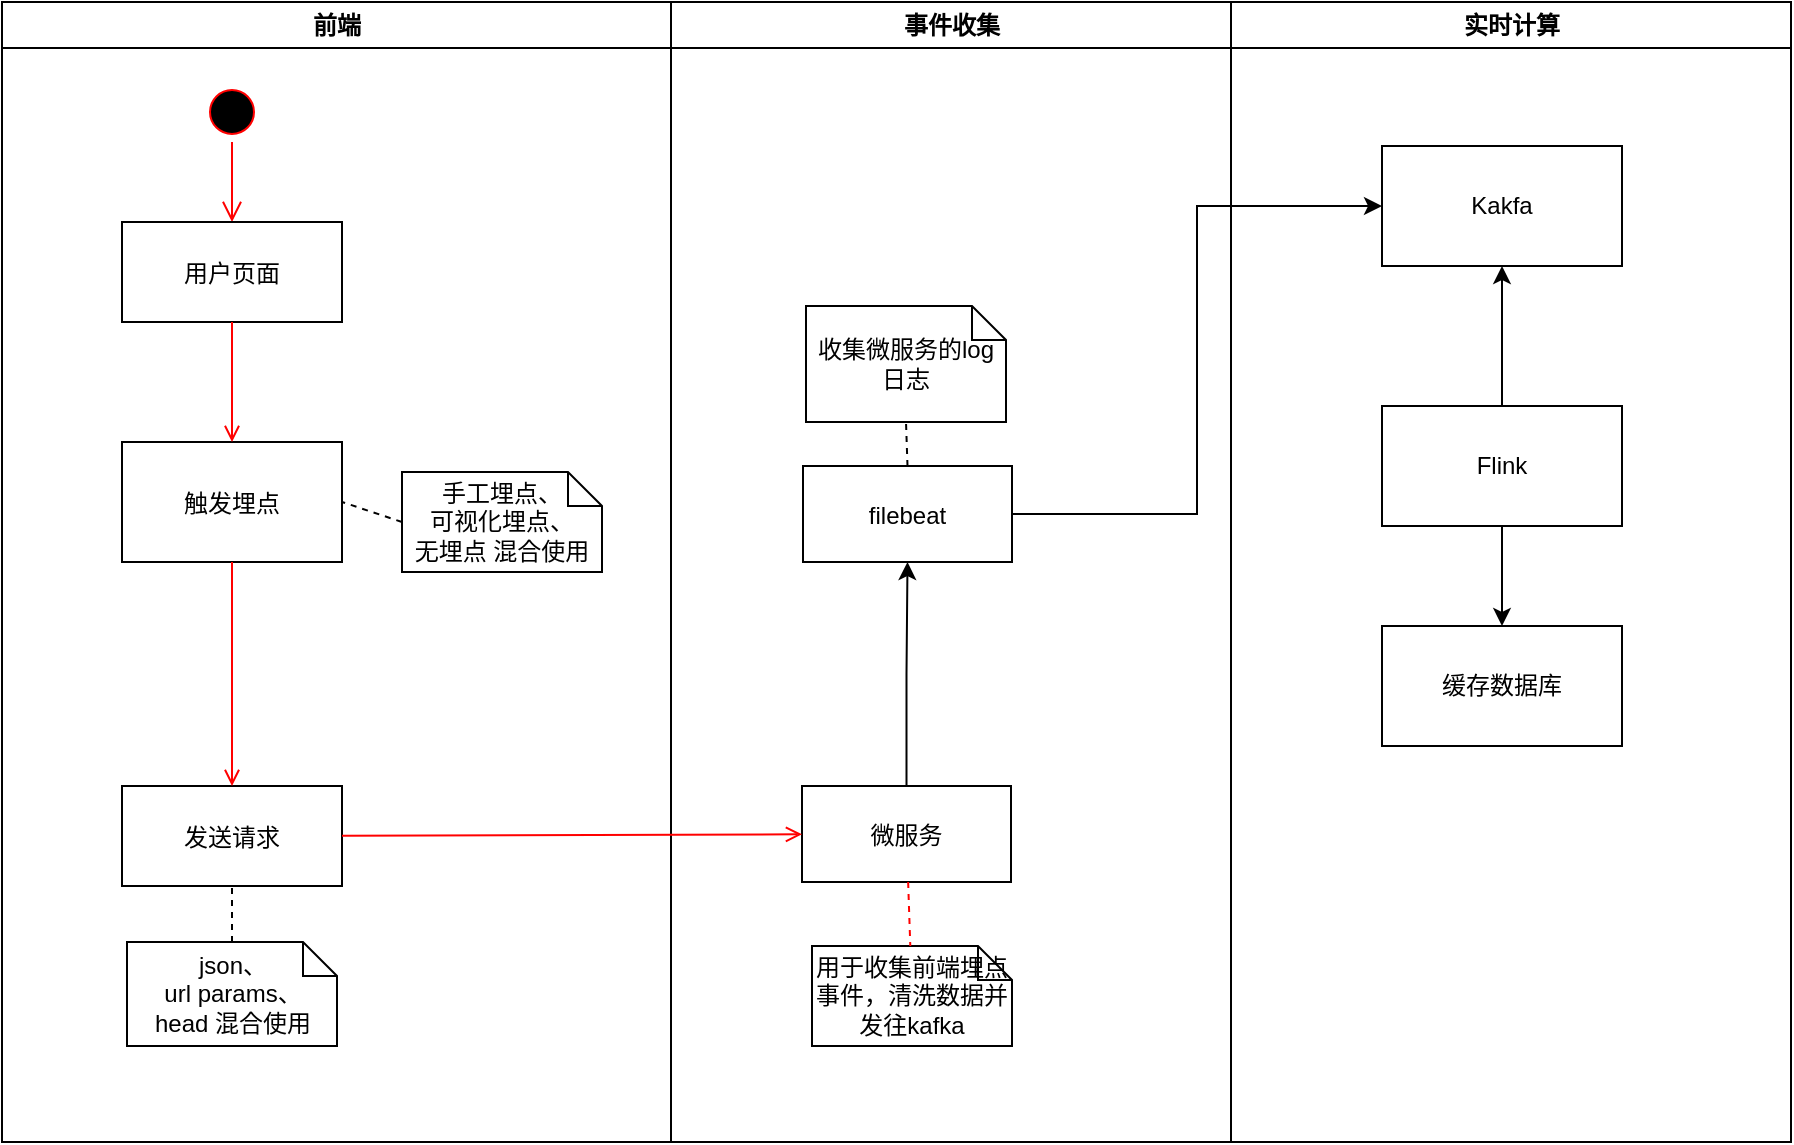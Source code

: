 <mxfile version="12.9.14" type="device"><diagram name="Page-1" id="e7e014a7-5840-1c2e-5031-d8a46d1fe8dd"><mxGraphModel dx="1422" dy="713" grid="1" gridSize="10" guides="1" tooltips="1" connect="1" arrows="1" fold="1" page="1" pageScale="1" pageWidth="1169" pageHeight="826" background="#ffffff" math="0" shadow="0"><root><mxCell id="0"/><mxCell id="1" parent="0"/><mxCell id="2" value="前端" style="swimlane;whiteSpace=wrap" parent="1" vertex="1"><mxGeometry x="110" y="128" width="334.5" height="570" as="geometry"/></mxCell><mxCell id="5" value="" style="ellipse;shape=startState;fillColor=#000000;strokeColor=#ff0000;" parent="2" vertex="1"><mxGeometry x="100" y="40" width="30" height="30" as="geometry"/></mxCell><mxCell id="6" value="" style="edgeStyle=elbowEdgeStyle;elbow=horizontal;verticalAlign=bottom;endArrow=open;endSize=8;strokeColor=#FF0000;endFill=1;rounded=0" parent="2" source="5" target="7" edge="1"><mxGeometry x="100" y="40" as="geometry"><mxPoint x="115" y="110" as="targetPoint"/></mxGeometry></mxCell><mxCell id="7" value="用户页面" style="" parent="2" vertex="1"><mxGeometry x="60" y="110" width="110" height="50" as="geometry"/></mxCell><mxCell id="8" value="触发埋点" style="" parent="2" vertex="1"><mxGeometry x="60" y="220" width="110" height="60" as="geometry"/></mxCell><mxCell id="9" value="" style="endArrow=open;strokeColor=#FF0000;endFill=1;rounded=0" parent="2" source="7" target="8" edge="1"><mxGeometry relative="1" as="geometry"/></mxCell><mxCell id="10" value="发送请求" style="" parent="2" vertex="1"><mxGeometry x="60" y="392" width="110" height="50" as="geometry"/></mxCell><mxCell id="11" value="" style="endArrow=open;strokeColor=#FF0000;endFill=1;rounded=0" parent="2" source="8" target="10" edge="1"><mxGeometry relative="1" as="geometry"/></mxCell><mxCell id="i29HGNEgeo-bwB2-sj-P-41" value="json、&#10;url params、&#10;head 混合使用" style="shape=note;whiteSpace=wrap;size=17" vertex="1" parent="2"><mxGeometry x="62.5" y="470" width="105" height="52" as="geometry"/></mxCell><mxCell id="i29HGNEgeo-bwB2-sj-P-43" value="手工埋点、&#10;可视化埋点、&#10;无埋点 混合使用" style="shape=note;whiteSpace=wrap;size=17" vertex="1" parent="2"><mxGeometry x="200" y="235" width="100" height="50" as="geometry"/></mxCell><mxCell id="i29HGNEgeo-bwB2-sj-P-59" value="" style="endArrow=none;dashed=1;html=1;entryX=0.5;entryY=1;entryDx=0;entryDy=0;exitX=0.5;exitY=0;exitDx=0;exitDy=0;exitPerimeter=0;" edge="1" parent="2" source="i29HGNEgeo-bwB2-sj-P-41" target="10"><mxGeometry width="50" height="50" relative="1" as="geometry"><mxPoint x="190" y="492" as="sourcePoint"/><mxPoint x="240" y="442" as="targetPoint"/></mxGeometry></mxCell><mxCell id="i29HGNEgeo-bwB2-sj-P-61" value="" style="endArrow=none;dashed=1;html=1;entryX=1;entryY=0.5;entryDx=0;entryDy=0;exitX=0;exitY=0.5;exitDx=0;exitDy=0;exitPerimeter=0;" edge="1" parent="2" source="i29HGNEgeo-bwB2-sj-P-43" target="8"><mxGeometry width="50" height="50" relative="1" as="geometry"><mxPoint x="220" y="382" as="sourcePoint"/><mxPoint x="270" y="332" as="targetPoint"/></mxGeometry></mxCell><mxCell id="3" value="事件收集" style="swimlane;whiteSpace=wrap" parent="1" vertex="1"><mxGeometry x="444.5" y="128" width="280" height="570" as="geometry"/></mxCell><mxCell id="i29HGNEgeo-bwB2-sj-P-49" style="edgeStyle=orthogonalEdgeStyle;rounded=0;orthogonalLoop=1;jettySize=auto;html=1;" edge="1" parent="3" source="18" target="i29HGNEgeo-bwB2-sj-P-48"><mxGeometry relative="1" as="geometry"/></mxCell><mxCell id="18" value="微服务" style="" parent="3" vertex="1"><mxGeometry x="65.5" y="392" width="104.5" height="48" as="geometry"/></mxCell><mxCell id="31" value="用于收集前端埋点事件，清洗数据并发往kafka" style="shape=note;whiteSpace=wrap;size=17" parent="3" vertex="1"><mxGeometry x="70.5" y="472" width="100" height="50" as="geometry"/></mxCell><mxCell id="32" value="" style="endArrow=none;strokeColor=#FF0000;endFill=0;rounded=0;dashed=1" parent="3" source="18" target="31" edge="1"><mxGeometry relative="1" as="geometry"/></mxCell><mxCell id="i29HGNEgeo-bwB2-sj-P-48" value="filebeat" style="" vertex="1" parent="3"><mxGeometry x="66" y="232" width="104.5" height="48" as="geometry"/></mxCell><mxCell id="i29HGNEgeo-bwB2-sj-P-51" value="收集微服务的log日志" style="shape=note;whiteSpace=wrap;size=17" vertex="1" parent="3"><mxGeometry x="67.5" y="152" width="100" height="58" as="geometry"/></mxCell><mxCell id="i29HGNEgeo-bwB2-sj-P-62" value="" style="endArrow=none;dashed=1;html=1;entryX=0.5;entryY=1;entryDx=0;entryDy=0;entryPerimeter=0;exitX=0.5;exitY=0;exitDx=0;exitDy=0;" edge="1" parent="3" source="i29HGNEgeo-bwB2-sj-P-48" target="i29HGNEgeo-bwB2-sj-P-51"><mxGeometry width="50" height="50" relative="1" as="geometry"><mxPoint x="185.5" y="362" as="sourcePoint"/><mxPoint x="235.5" y="312" as="targetPoint"/></mxGeometry></mxCell><mxCell id="4" value="实时计算" style="swimlane;whiteSpace=wrap" parent="1" vertex="1"><mxGeometry x="724.5" y="128" width="280" height="570" as="geometry"/></mxCell><mxCell id="i29HGNEgeo-bwB2-sj-P-46" value="Kakfa" style="rounded=0;whiteSpace=wrap;html=1;" vertex="1" parent="4"><mxGeometry x="75.5" y="72" width="120" height="60" as="geometry"/></mxCell><mxCell id="i29HGNEgeo-bwB2-sj-P-55" style="edgeStyle=orthogonalEdgeStyle;rounded=0;orthogonalLoop=1;jettySize=auto;html=1;entryX=0.5;entryY=1;entryDx=0;entryDy=0;" edge="1" parent="4" source="i29HGNEgeo-bwB2-sj-P-54" target="i29HGNEgeo-bwB2-sj-P-46"><mxGeometry relative="1" as="geometry"/></mxCell><mxCell id="i29HGNEgeo-bwB2-sj-P-57" style="edgeStyle=orthogonalEdgeStyle;rounded=0;orthogonalLoop=1;jettySize=auto;html=1;" edge="1" parent="4" source="i29HGNEgeo-bwB2-sj-P-54" target="i29HGNEgeo-bwB2-sj-P-56"><mxGeometry relative="1" as="geometry"/></mxCell><mxCell id="i29HGNEgeo-bwB2-sj-P-54" value="Flink" style="rounded=0;whiteSpace=wrap;html=1;" vertex="1" parent="4"><mxGeometry x="75.5" y="202" width="120" height="60" as="geometry"/></mxCell><mxCell id="i29HGNEgeo-bwB2-sj-P-56" value="缓存数据库" style="rounded=0;whiteSpace=wrap;html=1;" vertex="1" parent="4"><mxGeometry x="75.5" y="312" width="120" height="60" as="geometry"/></mxCell><mxCell id="20" value="" style="endArrow=open;strokeColor=#FF0000;endFill=1;rounded=0" parent="1" source="10" target="18" edge="1"><mxGeometry relative="1" as="geometry"/></mxCell><mxCell id="i29HGNEgeo-bwB2-sj-P-50" style="edgeStyle=orthogonalEdgeStyle;rounded=0;orthogonalLoop=1;jettySize=auto;html=1;entryX=0;entryY=0.5;entryDx=0;entryDy=0;" edge="1" parent="1" source="i29HGNEgeo-bwB2-sj-P-48" target="i29HGNEgeo-bwB2-sj-P-46"><mxGeometry relative="1" as="geometry"/></mxCell></root></mxGraphModel></diagram></mxfile>